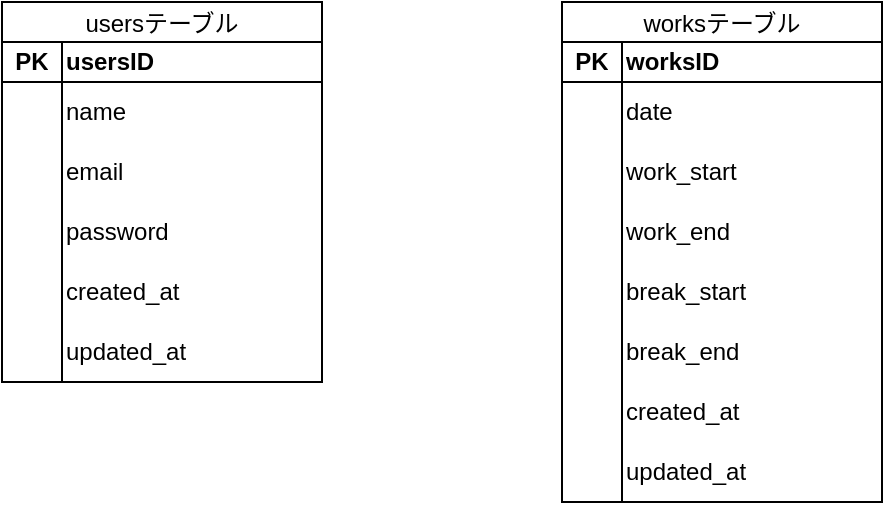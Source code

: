 <mxfile version="24.5.2" type="github">
  <diagram name="ページ1" id="gJR9dsETuP-mlNp-5jcJ">
    <mxGraphModel dx="1434" dy="772" grid="1" gridSize="10" guides="1" tooltips="1" connect="1" arrows="1" fold="1" page="1" pageScale="1" pageWidth="827" pageHeight="1169" math="0" shadow="0">
      <root>
        <mxCell id="0" />
        <mxCell id="1" parent="0" />
        <mxCell id="FHaE2t8s-H_ZN6VbTKrR-162" value="usersテーブル" style="shape=table;startSize=20;container=1;collapsible=0;childLayout=tableLayout;" vertex="1" parent="1">
          <mxGeometry x="80" y="80" width="160" height="190" as="geometry" />
        </mxCell>
        <mxCell id="FHaE2t8s-H_ZN6VbTKrR-163" value="" style="shape=tableRow;horizontal=0;startSize=0;swimlaneHead=0;swimlaneBody=0;strokeColor=inherit;top=0;left=0;bottom=0;right=0;collapsible=0;dropTarget=0;fillColor=none;points=[[0,0.5],[1,0.5]];portConstraint=eastwest;" vertex="1" parent="FHaE2t8s-H_ZN6VbTKrR-162">
          <mxGeometry y="20" width="160" height="20" as="geometry" />
        </mxCell>
        <mxCell id="FHaE2t8s-H_ZN6VbTKrR-164" value="&lt;b&gt;PK&lt;/b&gt;" style="shape=partialRectangle;html=1;whiteSpace=wrap;connectable=0;strokeColor=inherit;overflow=hidden;fillColor=none;top=0;left=0;bottom=0;right=0;pointerEvents=1;" vertex="1" parent="FHaE2t8s-H_ZN6VbTKrR-163">
          <mxGeometry width="30" height="20" as="geometry">
            <mxRectangle width="30" height="20" as="alternateBounds" />
          </mxGeometry>
        </mxCell>
        <mxCell id="FHaE2t8s-H_ZN6VbTKrR-165" value="&lt;span style=&quot;&quot;&gt;&lt;b&gt;usersID&lt;/b&gt;&lt;/span&gt;" style="shape=partialRectangle;html=1;whiteSpace=wrap;connectable=0;strokeColor=inherit;overflow=hidden;fillColor=none;top=0;left=0;bottom=0;right=0;pointerEvents=1;align=left;" vertex="1" parent="FHaE2t8s-H_ZN6VbTKrR-163">
          <mxGeometry x="30" width="130" height="20" as="geometry">
            <mxRectangle width="130" height="20" as="alternateBounds" />
          </mxGeometry>
        </mxCell>
        <mxCell id="FHaE2t8s-H_ZN6VbTKrR-166" value="" style="shape=tableRow;horizontal=0;startSize=0;swimlaneHead=0;swimlaneBody=0;strokeColor=inherit;top=0;left=0;bottom=0;right=0;collapsible=0;dropTarget=0;fillColor=none;points=[[0,0.5],[1,0.5]];portConstraint=eastwest;" vertex="1" parent="FHaE2t8s-H_ZN6VbTKrR-162">
          <mxGeometry y="40" width="160" height="150" as="geometry" />
        </mxCell>
        <mxCell id="FHaE2t8s-H_ZN6VbTKrR-167" value="" style="shape=partialRectangle;html=1;whiteSpace=wrap;connectable=0;strokeColor=inherit;overflow=hidden;fillColor=none;top=0;left=0;bottom=0;right=0;pointerEvents=1;" vertex="1" parent="FHaE2t8s-H_ZN6VbTKrR-166">
          <mxGeometry width="30" height="150" as="geometry">
            <mxRectangle width="30" height="150" as="alternateBounds" />
          </mxGeometry>
        </mxCell>
        <mxCell id="FHaE2t8s-H_ZN6VbTKrR-168" value="" style="shape=partialRectangle;html=1;whiteSpace=wrap;connectable=0;strokeColor=inherit;overflow=hidden;fillColor=none;top=0;left=0;bottom=0;right=0;pointerEvents=1;" vertex="1" parent="FHaE2t8s-H_ZN6VbTKrR-166">
          <mxGeometry x="30" width="130" height="150" as="geometry">
            <mxRectangle width="130" height="150" as="alternateBounds" />
          </mxGeometry>
        </mxCell>
        <mxCell id="FHaE2t8s-H_ZN6VbTKrR-173" value="email" style="text;html=1;align=left;verticalAlign=middle;whiteSpace=wrap;rounded=0;" vertex="1" parent="1">
          <mxGeometry x="110" y="150" width="130" height="30" as="geometry" />
        </mxCell>
        <mxCell id="FHaE2t8s-H_ZN6VbTKrR-174" value="password" style="text;html=1;align=left;verticalAlign=middle;whiteSpace=wrap;rounded=0;" vertex="1" parent="1">
          <mxGeometry x="110" y="180" width="130" height="30" as="geometry" />
        </mxCell>
        <mxCell id="FHaE2t8s-H_ZN6VbTKrR-175" value="name" style="text;html=1;align=left;verticalAlign=middle;whiteSpace=wrap;rounded=0;" vertex="1" parent="1">
          <mxGeometry x="110" y="120" width="130" height="30" as="geometry" />
        </mxCell>
        <mxCell id="FHaE2t8s-H_ZN6VbTKrR-176" value="worksテーブル" style="shape=table;startSize=20;container=1;collapsible=0;childLayout=tableLayout;" vertex="1" parent="1">
          <mxGeometry x="360" y="80" width="160" height="250" as="geometry" />
        </mxCell>
        <mxCell id="FHaE2t8s-H_ZN6VbTKrR-177" value="" style="shape=tableRow;horizontal=0;startSize=0;swimlaneHead=0;swimlaneBody=0;strokeColor=inherit;top=0;left=0;bottom=0;right=0;collapsible=0;dropTarget=0;fillColor=none;points=[[0,0.5],[1,0.5]];portConstraint=eastwest;" vertex="1" parent="FHaE2t8s-H_ZN6VbTKrR-176">
          <mxGeometry y="20" width="160" height="20" as="geometry" />
        </mxCell>
        <mxCell id="FHaE2t8s-H_ZN6VbTKrR-178" value="&lt;b&gt;PK&lt;/b&gt;" style="shape=partialRectangle;html=1;whiteSpace=wrap;connectable=0;strokeColor=inherit;overflow=hidden;fillColor=none;top=0;left=0;bottom=0;right=0;pointerEvents=1;" vertex="1" parent="FHaE2t8s-H_ZN6VbTKrR-177">
          <mxGeometry width="30" height="20" as="geometry">
            <mxRectangle width="30" height="20" as="alternateBounds" />
          </mxGeometry>
        </mxCell>
        <mxCell id="FHaE2t8s-H_ZN6VbTKrR-179" value="&lt;span style=&quot;&quot;&gt;&lt;b&gt;worksID&lt;/b&gt;&lt;/span&gt;" style="shape=partialRectangle;html=1;whiteSpace=wrap;connectable=0;strokeColor=inherit;overflow=hidden;fillColor=none;top=0;left=0;bottom=0;right=0;pointerEvents=1;align=left;" vertex="1" parent="FHaE2t8s-H_ZN6VbTKrR-177">
          <mxGeometry x="30" width="130" height="20" as="geometry">
            <mxRectangle width="130" height="20" as="alternateBounds" />
          </mxGeometry>
        </mxCell>
        <mxCell id="FHaE2t8s-H_ZN6VbTKrR-180" value="" style="shape=tableRow;horizontal=0;startSize=0;swimlaneHead=0;swimlaneBody=0;strokeColor=inherit;top=0;left=0;bottom=0;right=0;collapsible=0;dropTarget=0;fillColor=none;points=[[0,0.5],[1,0.5]];portConstraint=eastwest;" vertex="1" parent="FHaE2t8s-H_ZN6VbTKrR-176">
          <mxGeometry y="40" width="160" height="210" as="geometry" />
        </mxCell>
        <mxCell id="FHaE2t8s-H_ZN6VbTKrR-181" value="" style="shape=partialRectangle;html=1;whiteSpace=wrap;connectable=0;strokeColor=inherit;overflow=hidden;fillColor=none;top=0;left=0;bottom=0;right=0;pointerEvents=1;" vertex="1" parent="FHaE2t8s-H_ZN6VbTKrR-180">
          <mxGeometry width="30" height="210" as="geometry">
            <mxRectangle width="30" height="210" as="alternateBounds" />
          </mxGeometry>
        </mxCell>
        <mxCell id="FHaE2t8s-H_ZN6VbTKrR-182" value="" style="shape=partialRectangle;html=1;whiteSpace=wrap;connectable=0;strokeColor=inherit;overflow=hidden;fillColor=none;top=0;left=0;bottom=0;right=0;pointerEvents=1;" vertex="1" parent="FHaE2t8s-H_ZN6VbTKrR-180">
          <mxGeometry x="30" width="130" height="210" as="geometry">
            <mxRectangle width="130" height="210" as="alternateBounds" />
          </mxGeometry>
        </mxCell>
        <mxCell id="FHaE2t8s-H_ZN6VbTKrR-183" value="work_start" style="text;html=1;align=left;verticalAlign=middle;whiteSpace=wrap;rounded=0;" vertex="1" parent="1">
          <mxGeometry x="390" y="150" width="130" height="30" as="geometry" />
        </mxCell>
        <mxCell id="FHaE2t8s-H_ZN6VbTKrR-184" value="work_end" style="text;html=1;align=left;verticalAlign=middle;whiteSpace=wrap;rounded=0;" vertex="1" parent="1">
          <mxGeometry x="390" y="180" width="130" height="30" as="geometry" />
        </mxCell>
        <mxCell id="FHaE2t8s-H_ZN6VbTKrR-185" value="break_start" style="text;html=1;align=left;verticalAlign=middle;whiteSpace=wrap;rounded=0;" vertex="1" parent="1">
          <mxGeometry x="390" y="210" width="130" height="30" as="geometry" />
        </mxCell>
        <mxCell id="FHaE2t8s-H_ZN6VbTKrR-186" value="break_end" style="text;html=1;align=left;verticalAlign=middle;whiteSpace=wrap;rounded=0;" vertex="1" parent="1">
          <mxGeometry x="390" y="240" width="130" height="30" as="geometry" />
        </mxCell>
        <mxCell id="FHaE2t8s-H_ZN6VbTKrR-187" value="date" style="text;html=1;align=left;verticalAlign=middle;whiteSpace=wrap;rounded=0;" vertex="1" parent="1">
          <mxGeometry x="390" y="120" width="130" height="30" as="geometry" />
        </mxCell>
        <mxCell id="FHaE2t8s-H_ZN6VbTKrR-188" style="edgeStyle=none;rounded=0;orthogonalLoop=1;jettySize=auto;html=1;exitX=0.5;exitY=0;exitDx=0;exitDy=0;" edge="1" parent="1" source="FHaE2t8s-H_ZN6VbTKrR-184" target="FHaE2t8s-H_ZN6VbTKrR-184">
          <mxGeometry relative="1" as="geometry" />
        </mxCell>
        <mxCell id="FHaE2t8s-H_ZN6VbTKrR-190" value="&lt;span style=&quot;font-family: Arial; white-space-collapse: preserve; background-color: rgb(255, 255, 255);&quot;&gt;&lt;font style=&quot;font-size: 12px;&quot;&gt;updated_at&lt;/font&gt;&lt;/span&gt;" style="text;html=1;align=left;verticalAlign=middle;whiteSpace=wrap;rounded=0;" vertex="1" parent="1">
          <mxGeometry x="110" y="240" width="130" height="30" as="geometry" />
        </mxCell>
        <mxCell id="FHaE2t8s-H_ZN6VbTKrR-191" value="&lt;span style=&quot;font-family: Arial; white-space-collapse: preserve; background-color: rgb(255, 255, 255);&quot;&gt;&lt;font style=&quot;font-size: 12px;&quot;&gt;created_at&lt;/font&gt;&lt;/span&gt;" style="text;html=1;align=left;verticalAlign=middle;whiteSpace=wrap;rounded=0;" vertex="1" parent="1">
          <mxGeometry x="110" y="210" width="130" height="30" as="geometry" />
        </mxCell>
        <mxCell id="FHaE2t8s-H_ZN6VbTKrR-192" value="&lt;span style=&quot;font-family: Arial; white-space-collapse: preserve; background-color: rgb(255, 255, 255);&quot;&gt;updated_at&lt;/span&gt;" style="text;html=1;align=left;verticalAlign=middle;whiteSpace=wrap;rounded=0;" vertex="1" parent="1">
          <mxGeometry x="390" y="300" width="130" height="30" as="geometry" />
        </mxCell>
        <mxCell id="FHaE2t8s-H_ZN6VbTKrR-193" value="&lt;span style=&quot;font-family: Arial; white-space-collapse: preserve; background-color: rgb(255, 255, 255);&quot;&gt;created_at&lt;/span&gt;" style="text;html=1;align=left;verticalAlign=middle;whiteSpace=wrap;rounded=0;" vertex="1" parent="1">
          <mxGeometry x="390" y="270" width="130" height="30" as="geometry" />
        </mxCell>
      </root>
    </mxGraphModel>
  </diagram>
</mxfile>
